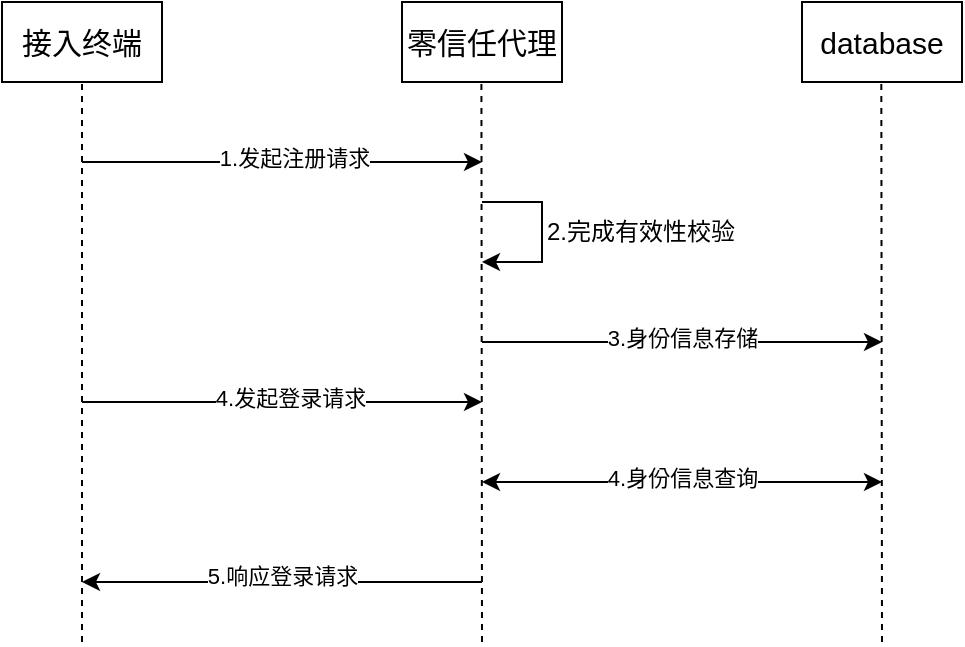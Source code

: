 <mxfile version="24.0.5" type="github">
  <diagram name="第 1 页" id="q9IbSLA2JrinngRMxDzm">
    <mxGraphModel dx="941" dy="479" grid="1" gridSize="10" guides="1" tooltips="1" connect="1" arrows="1" fold="1" page="1" pageScale="1" pageWidth="827" pageHeight="1169" math="0" shadow="0">
      <root>
        <mxCell id="0" />
        <mxCell id="1" parent="0" />
        <mxCell id="Kty3RJkZZbzxrtuB4GRd-2" value="&lt;font style=&quot;font-size: 15px;&quot;&gt;接入终端&lt;/font&gt;" style="rounded=0;whiteSpace=wrap;html=1;" vertex="1" parent="1">
          <mxGeometry x="40" y="200" width="80" height="40" as="geometry" />
        </mxCell>
        <mxCell id="Kty3RJkZZbzxrtuB4GRd-3" value="&lt;font style=&quot;font-size: 15px;&quot;&gt;零信任代理&lt;/font&gt;" style="rounded=0;whiteSpace=wrap;html=1;" vertex="1" parent="1">
          <mxGeometry x="240" y="200" width="80" height="40" as="geometry" />
        </mxCell>
        <mxCell id="Kty3RJkZZbzxrtuB4GRd-4" value="&lt;span style=&quot;font-size: 15px;&quot;&gt;database&lt;/span&gt;" style="rounded=0;whiteSpace=wrap;html=1;" vertex="1" parent="1">
          <mxGeometry x="440" y="200" width="80" height="40" as="geometry" />
        </mxCell>
        <mxCell id="Kty3RJkZZbzxrtuB4GRd-49" value="" style="endArrow=none;dashed=1;html=1;rounded=0;entryX=0.5;entryY=1;entryDx=0;entryDy=0;" edge="1" parent="1" target="Kty3RJkZZbzxrtuB4GRd-2">
          <mxGeometry width="50" height="50" relative="1" as="geometry">
            <mxPoint x="80" y="520" as="sourcePoint" />
            <mxPoint x="130" y="360" as="targetPoint" />
          </mxGeometry>
        </mxCell>
        <mxCell id="Kty3RJkZZbzxrtuB4GRd-50" value="" style="endArrow=none;dashed=1;html=1;rounded=0;entryX=0.5;entryY=1;entryDx=0;entryDy=0;" edge="1" parent="1">
          <mxGeometry width="50" height="50" relative="1" as="geometry">
            <mxPoint x="280" y="520" as="sourcePoint" />
            <mxPoint x="279.71" y="240" as="targetPoint" />
          </mxGeometry>
        </mxCell>
        <mxCell id="Kty3RJkZZbzxrtuB4GRd-51" value="" style="endArrow=none;dashed=1;html=1;rounded=0;entryX=0.5;entryY=1;entryDx=0;entryDy=0;" edge="1" parent="1">
          <mxGeometry width="50" height="50" relative="1" as="geometry">
            <mxPoint x="480" y="520" as="sourcePoint" />
            <mxPoint x="479.66" y="240" as="targetPoint" />
          </mxGeometry>
        </mxCell>
        <mxCell id="Kty3RJkZZbzxrtuB4GRd-52" value="" style="endArrow=classic;html=1;rounded=0;" edge="1" parent="1">
          <mxGeometry width="50" height="50" relative="1" as="geometry">
            <mxPoint x="80" y="280" as="sourcePoint" />
            <mxPoint x="280" y="280" as="targetPoint" />
          </mxGeometry>
        </mxCell>
        <mxCell id="Kty3RJkZZbzxrtuB4GRd-58" value="1.发起注册请求" style="edgeLabel;html=1;align=center;verticalAlign=middle;resizable=0;points=[];" vertex="1" connectable="0" parent="Kty3RJkZZbzxrtuB4GRd-52">
          <mxGeometry x="0.057" y="2" relative="1" as="geometry">
            <mxPoint as="offset" />
          </mxGeometry>
        </mxCell>
        <mxCell id="Kty3RJkZZbzxrtuB4GRd-53" value="" style="endArrow=classic;html=1;rounded=0;" edge="1" parent="1">
          <mxGeometry width="50" height="50" relative="1" as="geometry">
            <mxPoint x="280" y="370" as="sourcePoint" />
            <mxPoint x="480" y="370" as="targetPoint" />
          </mxGeometry>
        </mxCell>
        <mxCell id="Kty3RJkZZbzxrtuB4GRd-62" value="3.身份信息存储" style="edgeLabel;html=1;align=center;verticalAlign=middle;resizable=0;points=[];" vertex="1" connectable="0" parent="Kty3RJkZZbzxrtuB4GRd-53">
          <mxGeometry x="-0.138" y="2" relative="1" as="geometry">
            <mxPoint x="14" as="offset" />
          </mxGeometry>
        </mxCell>
        <mxCell id="Kty3RJkZZbzxrtuB4GRd-54" value="" style="endArrow=classic;html=1;rounded=0;" edge="1" parent="1">
          <mxGeometry width="50" height="50" relative="1" as="geometry">
            <mxPoint x="80" y="400" as="sourcePoint" />
            <mxPoint x="280" y="400" as="targetPoint" />
          </mxGeometry>
        </mxCell>
        <mxCell id="Kty3RJkZZbzxrtuB4GRd-60" value="4.发起登录请求" style="edgeLabel;html=1;align=center;verticalAlign=middle;resizable=0;points=[];" vertex="1" connectable="0" parent="Kty3RJkZZbzxrtuB4GRd-54">
          <mxGeometry x="0.034" y="2" relative="1" as="geometry">
            <mxPoint as="offset" />
          </mxGeometry>
        </mxCell>
        <mxCell id="Kty3RJkZZbzxrtuB4GRd-56" value="" style="endArrow=classic;startArrow=classic;html=1;rounded=0;" edge="1" parent="1">
          <mxGeometry width="50" height="50" relative="1" as="geometry">
            <mxPoint x="280" y="440" as="sourcePoint" />
            <mxPoint x="480" y="440" as="targetPoint" />
          </mxGeometry>
        </mxCell>
        <mxCell id="Kty3RJkZZbzxrtuB4GRd-63" value="4.身份信息查询" style="edgeLabel;html=1;align=center;verticalAlign=middle;resizable=0;points=[];" vertex="1" connectable="0" parent="Kty3RJkZZbzxrtuB4GRd-56">
          <mxGeometry x="-0.069" y="2" relative="1" as="geometry">
            <mxPoint x="7" as="offset" />
          </mxGeometry>
        </mxCell>
        <mxCell id="Kty3RJkZZbzxrtuB4GRd-57" value="" style="endArrow=classic;html=1;rounded=0;" edge="1" parent="1">
          <mxGeometry width="50" height="50" relative="1" as="geometry">
            <mxPoint x="280" y="490" as="sourcePoint" />
            <mxPoint x="80" y="490" as="targetPoint" />
          </mxGeometry>
        </mxCell>
        <mxCell id="Kty3RJkZZbzxrtuB4GRd-61" value="5.响应登录请求" style="edgeLabel;html=1;align=center;verticalAlign=middle;resizable=0;points=[];" vertex="1" connectable="0" parent="Kty3RJkZZbzxrtuB4GRd-57">
          <mxGeometry x="0.058" y="-3" relative="1" as="geometry">
            <mxPoint x="6" as="offset" />
          </mxGeometry>
        </mxCell>
        <mxCell id="Kty3RJkZZbzxrtuB4GRd-65" value="" style="endArrow=classic;html=1;rounded=0;" edge="1" parent="1">
          <mxGeometry width="50" height="50" relative="1" as="geometry">
            <mxPoint x="280" y="300" as="sourcePoint" />
            <mxPoint x="280" y="330" as="targetPoint" />
            <Array as="points">
              <mxPoint x="310" y="300" />
              <mxPoint x="310" y="330" />
            </Array>
          </mxGeometry>
        </mxCell>
        <mxCell id="Kty3RJkZZbzxrtuB4GRd-66" value="2.完成有效性校验" style="text;html=1;align=center;verticalAlign=middle;resizable=0;points=[];autosize=1;strokeColor=none;fillColor=none;" vertex="1" parent="1">
          <mxGeometry x="299" y="300" width="120" height="30" as="geometry" />
        </mxCell>
      </root>
    </mxGraphModel>
  </diagram>
</mxfile>
